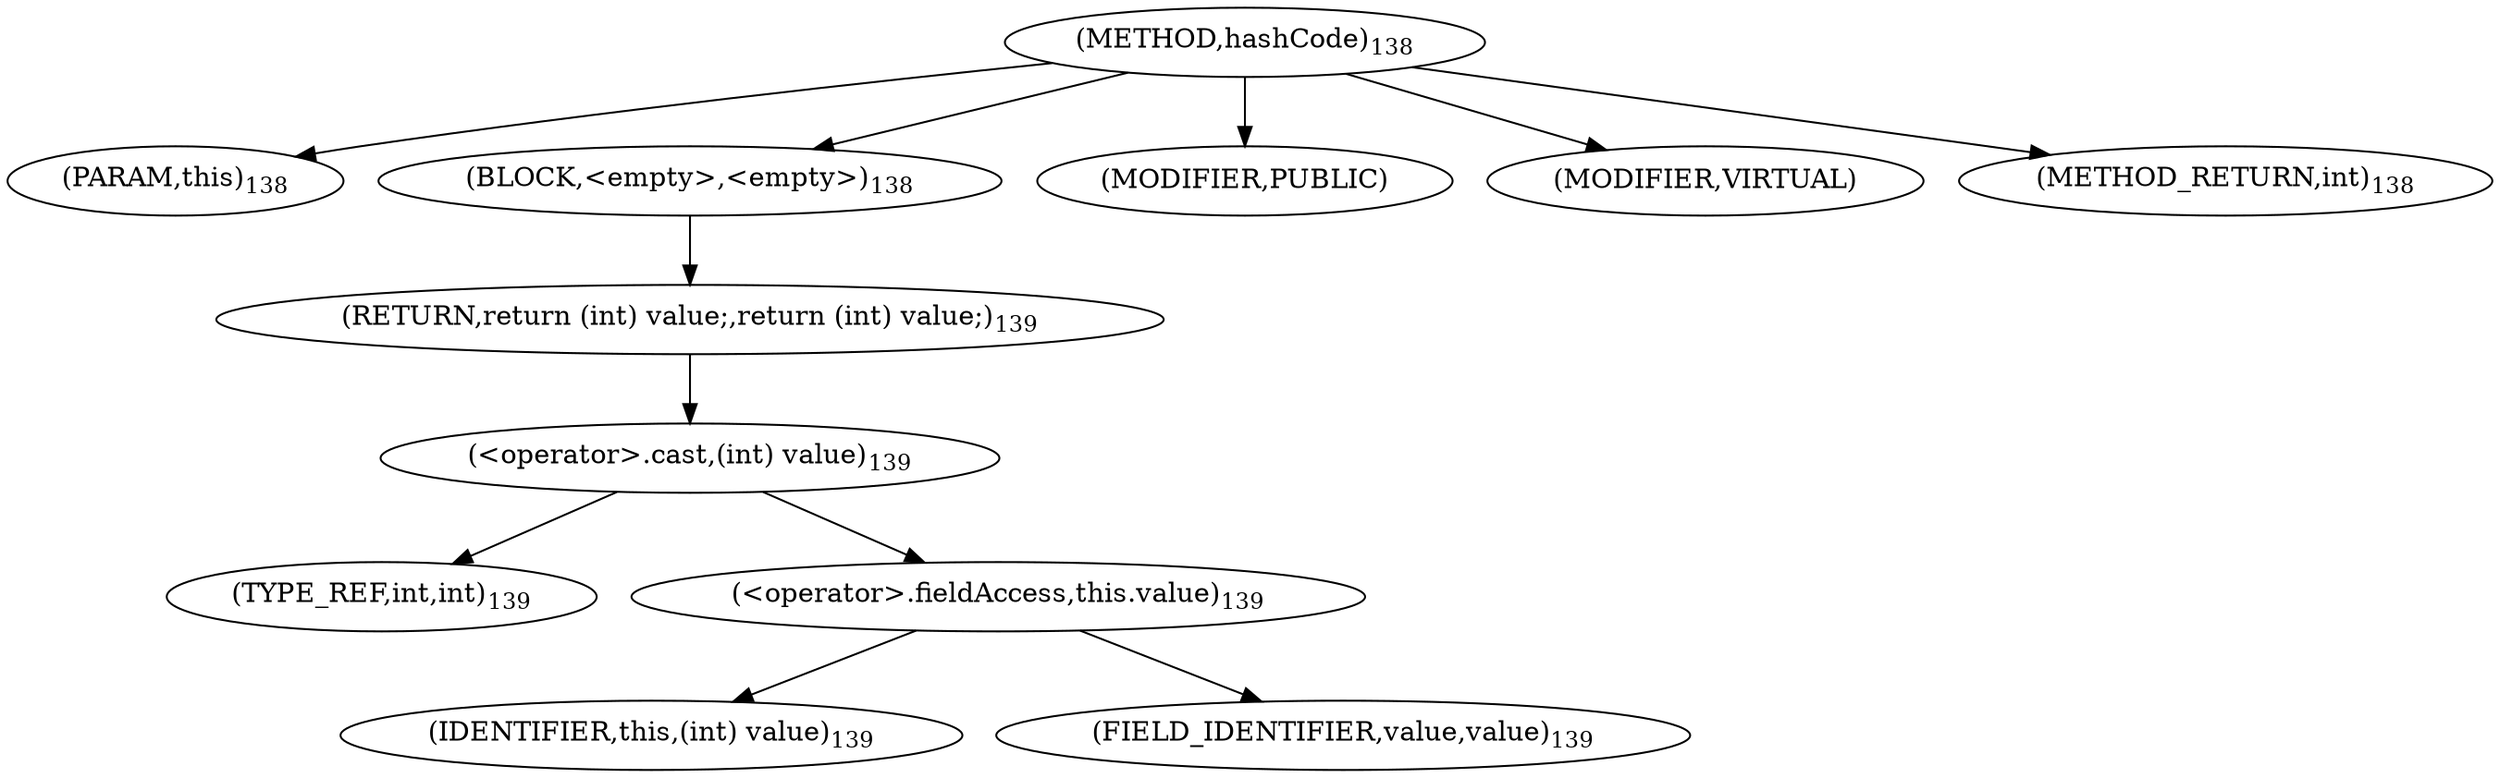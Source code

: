 digraph "hashCode" {  
"200" [label = <(METHOD,hashCode)<SUB>138</SUB>> ]
"201" [label = <(PARAM,this)<SUB>138</SUB>> ]
"202" [label = <(BLOCK,&lt;empty&gt;,&lt;empty&gt;)<SUB>138</SUB>> ]
"203" [label = <(RETURN,return (int) value;,return (int) value;)<SUB>139</SUB>> ]
"204" [label = <(&lt;operator&gt;.cast,(int) value)<SUB>139</SUB>> ]
"205" [label = <(TYPE_REF,int,int)<SUB>139</SUB>> ]
"206" [label = <(&lt;operator&gt;.fieldAccess,this.value)<SUB>139</SUB>> ]
"207" [label = <(IDENTIFIER,this,(int) value)<SUB>139</SUB>> ]
"208" [label = <(FIELD_IDENTIFIER,value,value)<SUB>139</SUB>> ]
"209" [label = <(MODIFIER,PUBLIC)> ]
"210" [label = <(MODIFIER,VIRTUAL)> ]
"211" [label = <(METHOD_RETURN,int)<SUB>138</SUB>> ]
  "200" -> "201" 
  "200" -> "202" 
  "200" -> "209" 
  "200" -> "210" 
  "200" -> "211" 
  "202" -> "203" 
  "203" -> "204" 
  "204" -> "205" 
  "204" -> "206" 
  "206" -> "207" 
  "206" -> "208" 
}
